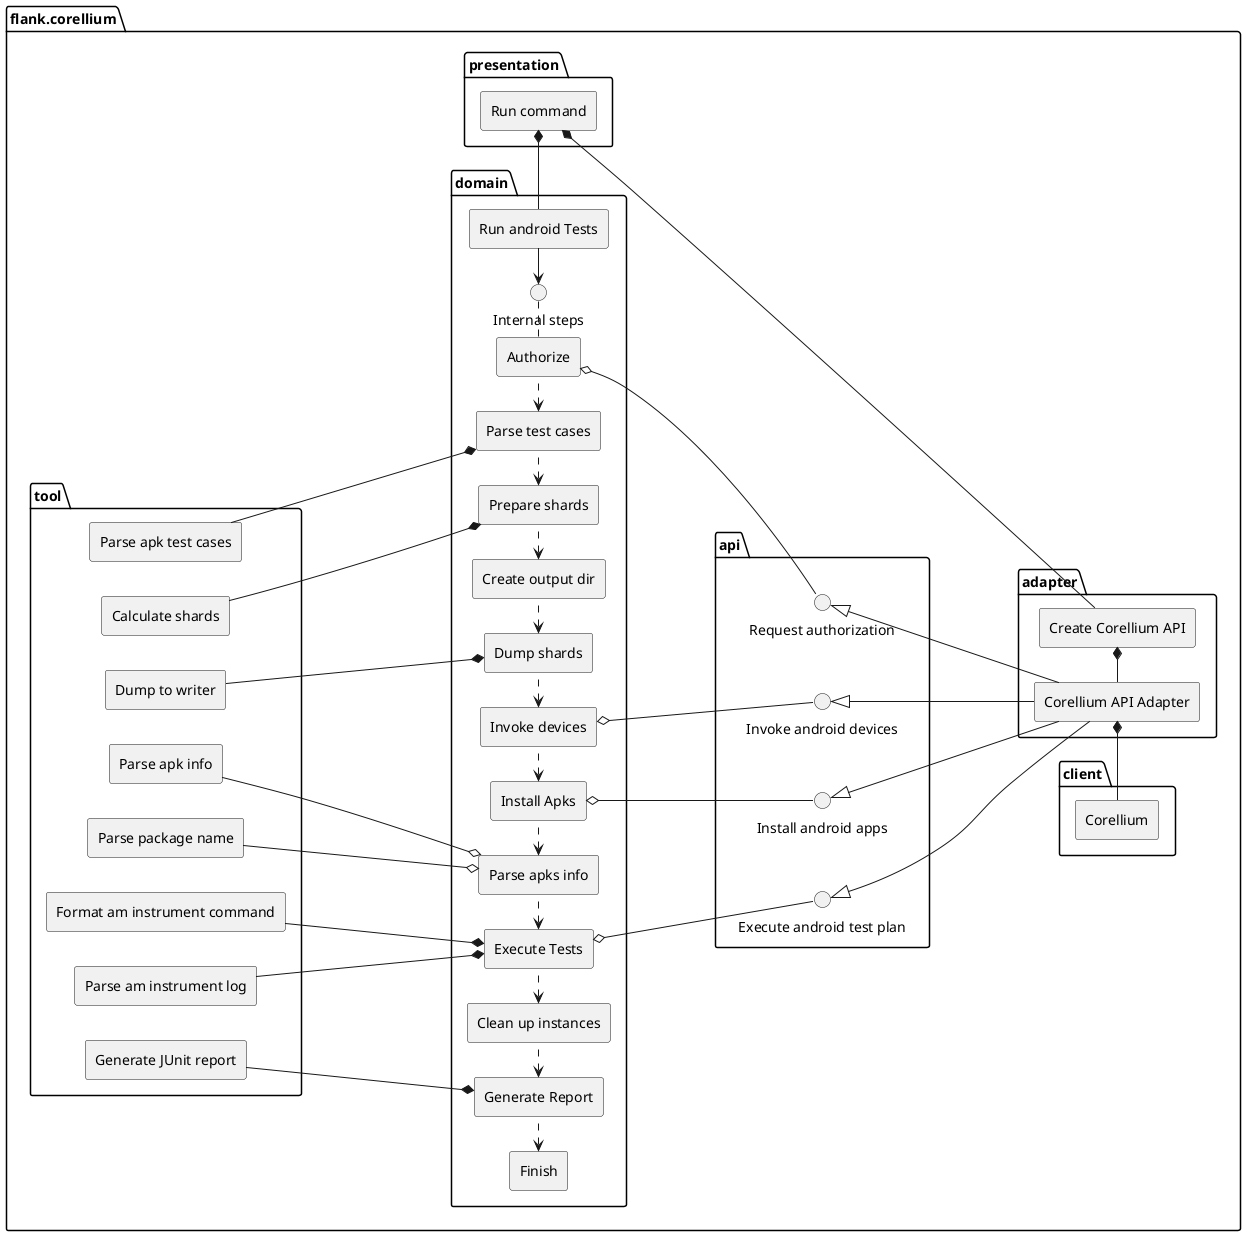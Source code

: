 @startuml

'----------------- Style

skinparam componentStyle rectangle
left to right direction

'----------------- Structures

package flank.corellium {
package presentation {
[Run command]
}
package domain {
[Run android Tests]
() "Internal steps"
[Authorize]
[Parse test cases]
[Prepare shards]
[Create output dir]
[Dump shards]
[Invoke devices]
[Install Apks]
[Parse apks info]
[Execute Tests]
[Clean up instances]
[Generate Report]
[Finish]
}
package tool {
[Generate JUnit report]
[Parse am instrument log]
[Format am instrument command]
[Parse package name]
[Parse apk info]
[Dump to writer]
[Calculate shards]
[Parse apk test cases]
}
package api {
() "Invoke android devices"
() "Install android apps"
() "Execute android test plan"
() "Request authorization"
}
package adapter {
[Create Corellium API]
[Corellium API Adapter]
}
package client {
[Corellium]
}
}

'----------------- Relations

[Run command] *----- [Create Corellium API]
[Run command] *-left- [Run android Tests]

[Run android Tests] -left-> () "Internal steps"
() "Internal steps" .left- [Authorize]

[Authorize] .left-> [Parse test cases]
[Parse test cases] .left-> [Prepare shards]
[Prepare shards] .left-> [Create output dir]
[Create output dir] .left-> [Dump shards]
[Dump shards] .left-> [Invoke devices]
[Invoke devices] .left-> [Install Apks]
[Install Apks] .left-> [Parse apks info]
[Parse apks info] .left-> [Execute Tests]
[Execute Tests] .left-> [Clean up instances]
[Clean up instances] .left-> [Generate Report]
[Generate Report] .left-> [Finish]

[Authorize] o-- () "Request authorization"

[Parse apk test cases] -down---* [Parse test cases]

[Calculate shards] -down-* [Prepare shards]

[Dump to writer] -down-* [Dump shards]

[Invoke devices] o-- () "Invoke android devices"

[Install Apks] o-- () "Install android apps"

[Parse package name] -down-o [Parse apks info]
[Parse apk info] -down-o [Parse apks info]

[Format am instrument command] -down-* [Execute Tests]
[Execute Tests] o-- [Execute android test plan]
[Parse am instrument log] -down-* [Execute Tests]

[Generate JUnit report] -down-* [Generate Report]

[Request authorization] <|--- [Corellium API Adapter]
[Install android apps] <|-- [Corellium API Adapter]
[Invoke android devices] <|-- [Corellium API Adapter]
[Execute android test plan] <|-- [Corellium API Adapter]

[Create Corellium API] *-left- [Corellium API Adapter]
[Corellium API Adapter] *-left- [Corellium]

@enduml
